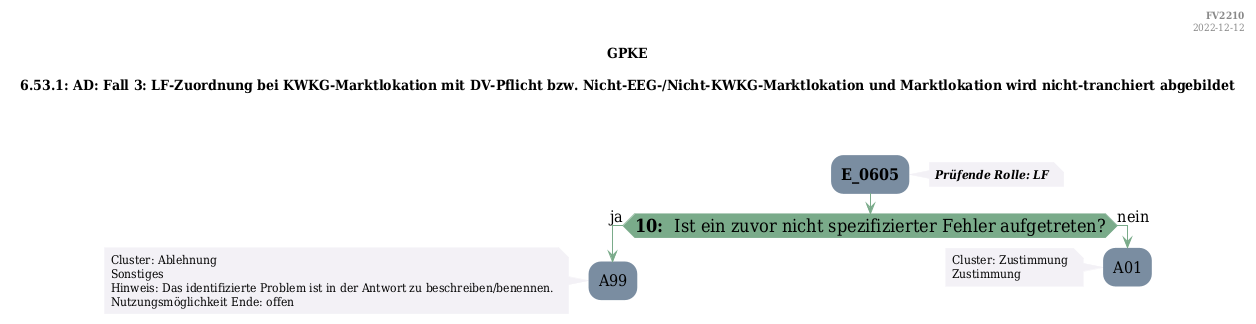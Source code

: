 @startuml
skinparam Shadowing false
skinparam NoteBorderColor #f3f1f6
skinparam NoteBackgroundColor #f3f1f6
skinparam NoteFontSize 12
skinparam ActivityBorderColor none
skinparam ActivityBackgroundColor #7a8da1
skinparam ActivityFontSize 16
skinparam ArrowColor #7aab8a
skinparam ArrowFontSize 16
skinparam ActivityDiamondBackgroundColor #7aab8a
skinparam ActivityDiamondBorderColor #7aab8a
skinparam ActivityDiamondFontSize 18
skinparam defaultFontName DejaVu Serif Condensed
skinparam ActivityEndColor #669580

header
<b>FV2210
2022-12-12
endheader

title
GPKE

6.53.1: AD: Fall 3: LF-Zuordnung bei KWKG-Marktlokation mit DV-Pflicht bzw. Nicht-EEG-/Nicht-KWKG-Marktlokation und Marktlokation wird nicht-tranchiert abgebildet



end title
:<b>E_0605</b>;
note right
<b><i>Prüfende Rolle: LF
end note

if (<b>10: </b> Ist ein zuvor nicht spezifizierter Fehler aufgetreten?) then (ja)
    :A99;
    note left
        Cluster: Ablehnung 
        Sonstiges
        Hinweis: Das identifizierte Problem ist in der Antwort zu beschreiben/benennen.
        Nutzungsmöglichkeit Ende: offen
    endnote
    kill;
else (nein)
    :A01;
    note left
        Cluster: Zustimmung
        Zustimmung
    endnote
    kill;
endif

@enduml

